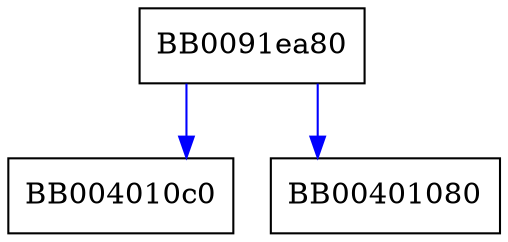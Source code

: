 digraph _dl_nothread_init_static_tls {
  node [shape="box"];
  graph [splines=ortho];
  BB0091ea80 -> BB004010c0 [color="blue"];
  BB0091ea80 -> BB00401080 [color="blue"];
}
